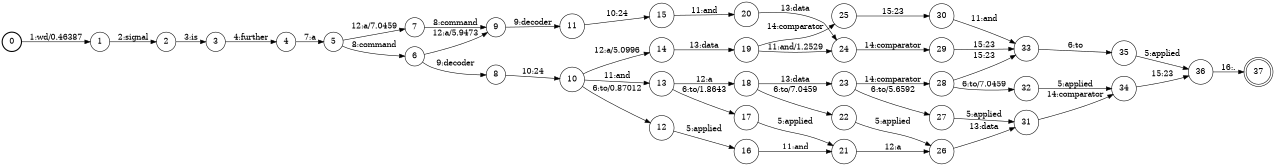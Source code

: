 digraph FST {
rankdir = LR;
size = "8.5,11";
label = "";
center = 1;
orientation = Portrait;
ranksep = "0.4";
nodesep = "0.25";
0 [label = "0", shape = circle, style = bold, fontsize = 14]
	0 -> 1 [label = "1:wd/0.46387", fontsize = 14];
1 [label = "1", shape = circle, style = solid, fontsize = 14]
	1 -> 2 [label = "2:signal", fontsize = 14];
2 [label = "2", shape = circle, style = solid, fontsize = 14]
	2 -> 3 [label = "3:is", fontsize = 14];
3 [label = "3", shape = circle, style = solid, fontsize = 14]
	3 -> 4 [label = "4:further", fontsize = 14];
4 [label = "4", shape = circle, style = solid, fontsize = 14]
	4 -> 5 [label = "7:a", fontsize = 14];
5 [label = "5", shape = circle, style = solid, fontsize = 14]
	5 -> 7 [label = "12:a/7.0459", fontsize = 14];
	5 -> 6 [label = "8:command", fontsize = 14];
6 [label = "6", shape = circle, style = solid, fontsize = 14]
	6 -> 9 [label = "12:a/5.9473", fontsize = 14];
	6 -> 8 [label = "9:decoder", fontsize = 14];
7 [label = "7", shape = circle, style = solid, fontsize = 14]
	7 -> 9 [label = "8:command", fontsize = 14];
8 [label = "8", shape = circle, style = solid, fontsize = 14]
	8 -> 10 [label = "10:24", fontsize = 14];
9 [label = "9", shape = circle, style = solid, fontsize = 14]
	9 -> 11 [label = "9:decoder", fontsize = 14];
10 [label = "10", shape = circle, style = solid, fontsize = 14]
	10 -> 12 [label = "6:to/0.87012", fontsize = 14];
	10 -> 14 [label = "12:a/5.0996", fontsize = 14];
	10 -> 13 [label = "11:and", fontsize = 14];
11 [label = "11", shape = circle, style = solid, fontsize = 14]
	11 -> 15 [label = "10:24", fontsize = 14];
12 [label = "12", shape = circle, style = solid, fontsize = 14]
	12 -> 16 [label = "5:applied", fontsize = 14];
13 [label = "13", shape = circle, style = solid, fontsize = 14]
	13 -> 17 [label = "6:to/1.8643", fontsize = 14];
	13 -> 18 [label = "12:a", fontsize = 14];
14 [label = "14", shape = circle, style = solid, fontsize = 14]
	14 -> 19 [label = "13:data", fontsize = 14];
15 [label = "15", shape = circle, style = solid, fontsize = 14]
	15 -> 20 [label = "11:and", fontsize = 14];
16 [label = "16", shape = circle, style = solid, fontsize = 14]
	16 -> 21 [label = "11:and", fontsize = 14];
17 [label = "17", shape = circle, style = solid, fontsize = 14]
	17 -> 21 [label = "5:applied", fontsize = 14];
18 [label = "18", shape = circle, style = solid, fontsize = 14]
	18 -> 22 [label = "6:to/7.0459", fontsize = 14];
	18 -> 23 [label = "13:data", fontsize = 14];
19 [label = "19", shape = circle, style = solid, fontsize = 14]
	19 -> 24 [label = "11:and/1.2529", fontsize = 14];
	19 -> 25 [label = "14:comparator", fontsize = 14];
20 [label = "20", shape = circle, style = solid, fontsize = 14]
	20 -> 24 [label = "13:data", fontsize = 14];
21 [label = "21", shape = circle, style = solid, fontsize = 14]
	21 -> 26 [label = "12:a", fontsize = 14];
22 [label = "22", shape = circle, style = solid, fontsize = 14]
	22 -> 26 [label = "5:applied", fontsize = 14];
23 [label = "23", shape = circle, style = solid, fontsize = 14]
	23 -> 27 [label = "6:to/5.6592", fontsize = 14];
	23 -> 28 [label = "14:comparator", fontsize = 14];
24 [label = "24", shape = circle, style = solid, fontsize = 14]
	24 -> 29 [label = "14:comparator", fontsize = 14];
25 [label = "25", shape = circle, style = solid, fontsize = 14]
	25 -> 30 [label = "15:23", fontsize = 14];
26 [label = "26", shape = circle, style = solid, fontsize = 14]
	26 -> 31 [label = "13:data", fontsize = 14];
27 [label = "27", shape = circle, style = solid, fontsize = 14]
	27 -> 31 [label = "5:applied", fontsize = 14];
28 [label = "28", shape = circle, style = solid, fontsize = 14]
	28 -> 32 [label = "6:to/7.0459", fontsize = 14];
	28 -> 33 [label = "15:23", fontsize = 14];
29 [label = "29", shape = circle, style = solid, fontsize = 14]
	29 -> 33 [label = "15:23", fontsize = 14];
30 [label = "30", shape = circle, style = solid, fontsize = 14]
	30 -> 33 [label = "11:and", fontsize = 14];
31 [label = "31", shape = circle, style = solid, fontsize = 14]
	31 -> 34 [label = "14:comparator", fontsize = 14];
32 [label = "32", shape = circle, style = solid, fontsize = 14]
	32 -> 34 [label = "5:applied", fontsize = 14];
33 [label = "33", shape = circle, style = solid, fontsize = 14]
	33 -> 35 [label = "6:to", fontsize = 14];
34 [label = "34", shape = circle, style = solid, fontsize = 14]
	34 -> 36 [label = "15:23", fontsize = 14];
35 [label = "35", shape = circle, style = solid, fontsize = 14]
	35 -> 36 [label = "5:applied", fontsize = 14];
36 [label = "36", shape = circle, style = solid, fontsize = 14]
	36 -> 37 [label = "16:.", fontsize = 14];
37 [label = "37", shape = doublecircle, style = solid, fontsize = 14]
}
